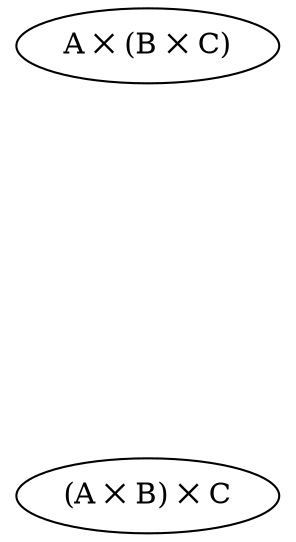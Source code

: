 digraph {
    LeftAssoc[label="A ✕ (B ✕ C)"]
    Aand[label="aᵢ ✕ (bⱼ ✕ cₖ)" class="value" style=invis]

    LeftAssoc -> Aand[style=invis]

    RightAssoc[label="(A ✕ B) ✕ C"]
    andC[label="(aᵢ ✕ bⱼ) ✕ cₖ" class="value" style=invis]

    andC -> RightAssoc[dir=back style=invis]

    Aand -> andC[style=invis]
    andC -> Aand[style=invis]
}
